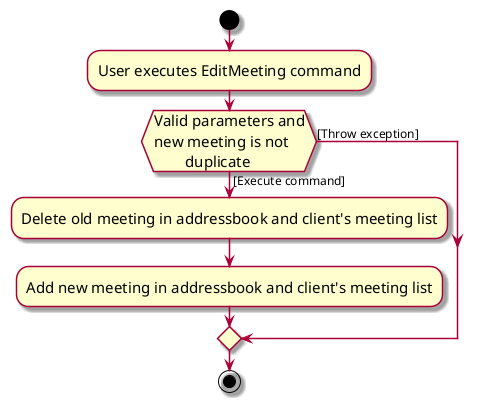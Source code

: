 @startuml
skin rose
skinparam ActivityFontSize 15
skinparam ArrowFontSize 12
start
:User executes EditMeeting command;

'Since the beta syntax does not support placing the condition outside the
'diamond we place it as the true branch instead.

if (Valid parameters and
new meeting is not
        duplicate) then ([Execute command])
    :Delete old meeting in addressbook and client's meeting list;
    :Add new meeting in addressbook and client's meeting list;
else ([Throw exception])
endif
stop
@enduml
